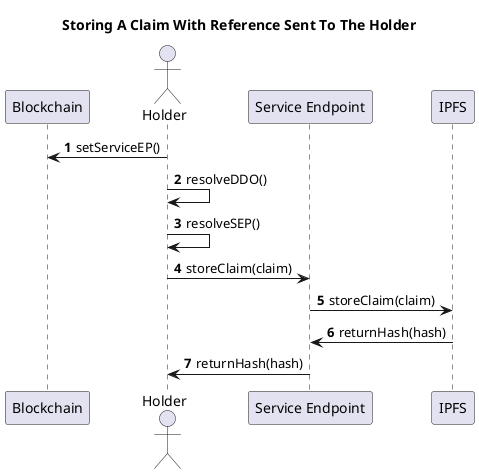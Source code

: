 @startuml
title Storing A Claim With Reference Sent To The Holder
autonumber
actor Holder
participant "Service Endpoint" as SE
participant Blockchain order -1
Blockchain <- Holder : setServiceEP()
Holder -> Holder : resolveDDO()
Holder -> Holder : resolveSEP()
Holder -> SE : storeClaim(claim)
SE -> IPFS : storeClaim(claim)
SE <- IPFS : returnHash(hash)
Holder <- SE : returnHash(hash)
@enduml